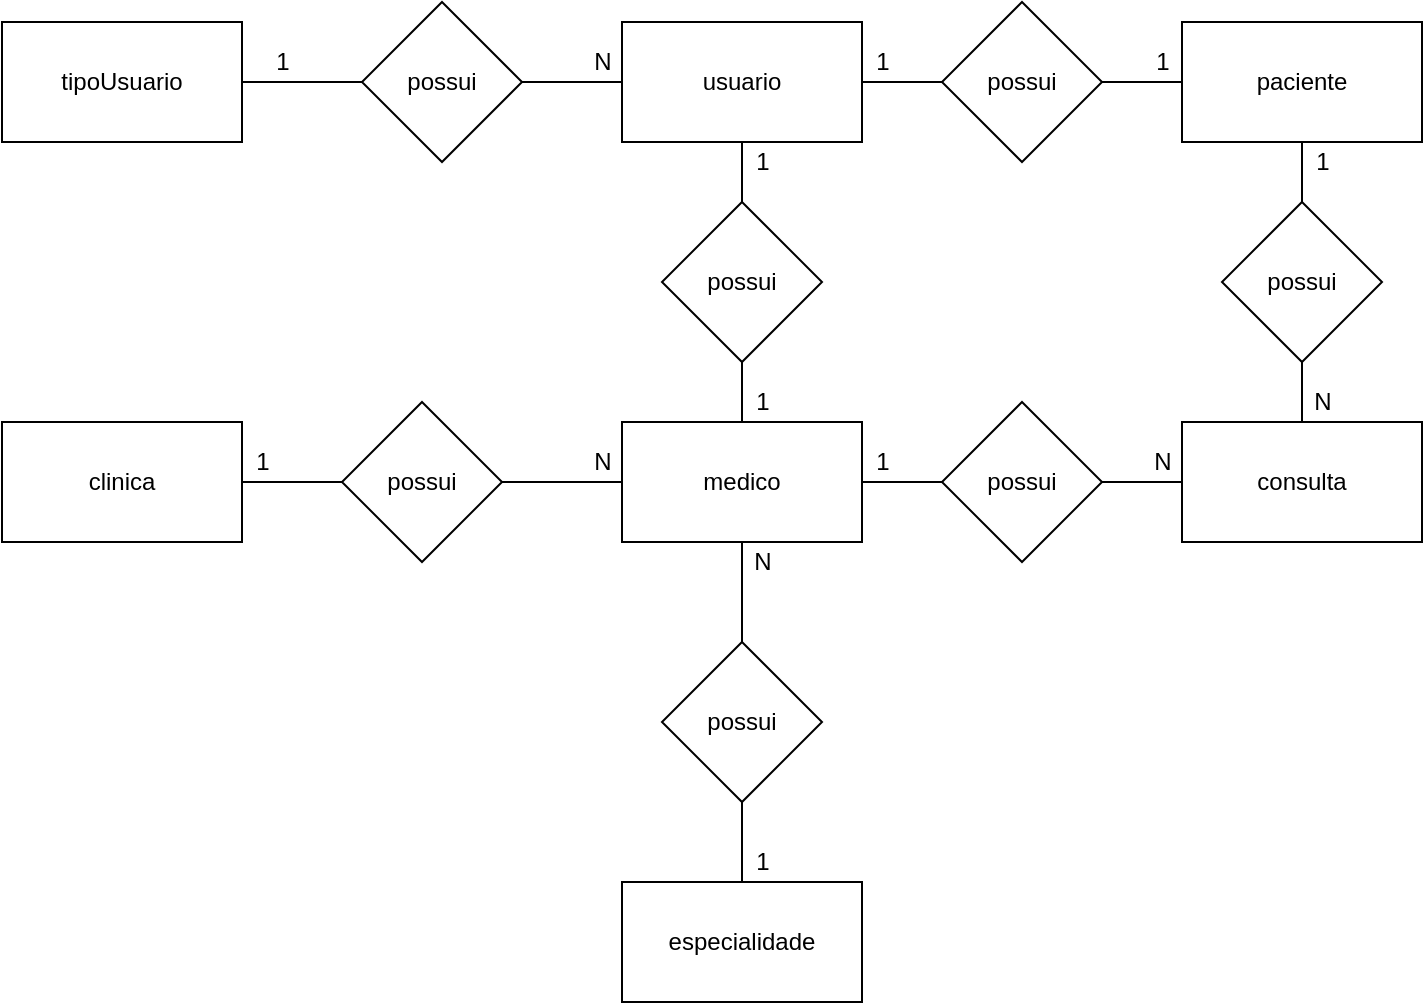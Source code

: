 <mxfile version="14.4.3" type="device" pages="2"><diagram id="VfG1LbT1k4NaUmuikqMH" name="Modelo-conceitual"><mxGraphModel dx="1422" dy="762" grid="1" gridSize="10" guides="1" tooltips="1" connect="1" arrows="1" fold="1" page="1" pageScale="1" pageWidth="827" pageHeight="1169" math="0" shadow="0"><root><mxCell id="0"/><mxCell id="1" parent="0"/><mxCell id="ApVrvpwmS3N3g3uOZmbA-85" style="edgeStyle=orthogonalEdgeStyle;rounded=0;orthogonalLoop=1;jettySize=auto;html=1;endArrow=none;endFill=0;" edge="1" parent="1" source="ApVrvpwmS3N3g3uOZmbA-1" target="ApVrvpwmS3N3g3uOZmbA-77"><mxGeometry relative="1" as="geometry"/></mxCell><mxCell id="ApVrvpwmS3N3g3uOZmbA-87" style="edgeStyle=orthogonalEdgeStyle;rounded=0;orthogonalLoop=1;jettySize=auto;html=1;entryX=0.5;entryY=0;entryDx=0;entryDy=0;endArrow=none;endFill=0;" edge="1" parent="1" source="ApVrvpwmS3N3g3uOZmbA-1" target="ApVrvpwmS3N3g3uOZmbA-76"><mxGeometry relative="1" as="geometry"/></mxCell><mxCell id="ApVrvpwmS3N3g3uOZmbA-1" value="medico" style="rounded=0;whiteSpace=wrap;html=1;" vertex="1" parent="1"><mxGeometry x="310" y="240" width="120" height="60" as="geometry"/></mxCell><mxCell id="ApVrvpwmS3N3g3uOZmbA-95" style="edgeStyle=orthogonalEdgeStyle;rounded=0;orthogonalLoop=1;jettySize=auto;html=1;entryX=0.5;entryY=0;entryDx=0;entryDy=0;endArrow=none;endFill=0;" edge="1" parent="1" source="ApVrvpwmS3N3g3uOZmbA-2" target="ApVrvpwmS3N3g3uOZmbA-94"><mxGeometry relative="1" as="geometry"/></mxCell><mxCell id="ApVrvpwmS3N3g3uOZmbA-2" value="usuario" style="rounded=0;whiteSpace=wrap;html=1;" vertex="1" parent="1"><mxGeometry x="310" y="40" width="120" height="60" as="geometry"/></mxCell><mxCell id="ApVrvpwmS3N3g3uOZmbA-36" value="" style="edgeStyle=orthogonalEdgeStyle;rounded=0;orthogonalLoop=1;jettySize=auto;html=1;endArrow=none;endFill=0;" edge="1" parent="1" source="ApVrvpwmS3N3g3uOZmbA-32"><mxGeometry relative="1" as="geometry"><mxPoint x="435" y="160" as="targetPoint"/></mxGeometry></mxCell><mxCell id="ApVrvpwmS3N3g3uOZmbA-44" style="edgeStyle=orthogonalEdgeStyle;rounded=0;orthogonalLoop=1;jettySize=auto;html=1;entryX=0.5;entryY=0;entryDx=0;entryDy=0;endArrow=none;endFill=0;" edge="1" parent="1" target="ApVrvpwmS3N3g3uOZmbA-41"><mxGeometry relative="1" as="geometry"><mxPoint x="360" y="250" as="sourcePoint"/></mxGeometry></mxCell><mxCell id="ApVrvpwmS3N3g3uOZmbA-81" style="edgeStyle=orthogonalEdgeStyle;rounded=0;orthogonalLoop=1;jettySize=auto;html=1;entryX=0.5;entryY=0;entryDx=0;entryDy=0;endArrow=none;endFill=0;" edge="1" parent="1" source="ApVrvpwmS3N3g3uOZmbA-47" target="ApVrvpwmS3N3g3uOZmbA-78"><mxGeometry relative="1" as="geometry"/></mxCell><mxCell id="ApVrvpwmS3N3g3uOZmbA-47" value="paciente" style="rounded=0;whiteSpace=wrap;html=1;" vertex="1" parent="1"><mxGeometry x="590" y="40" width="120" height="60" as="geometry"/></mxCell><mxCell id="ApVrvpwmS3N3g3uOZmbA-48" value="clinica" style="rounded=0;whiteSpace=wrap;html=1;" vertex="1" parent="1"><mxGeometry y="240" width="120" height="60" as="geometry"/></mxCell><mxCell id="ApVrvpwmS3N3g3uOZmbA-83" style="edgeStyle=orthogonalEdgeStyle;rounded=0;orthogonalLoop=1;jettySize=auto;html=1;endArrow=none;endFill=0;" edge="1" parent="1" source="ApVrvpwmS3N3g3uOZmbA-49" target="ApVrvpwmS3N3g3uOZmbA-75"><mxGeometry relative="1" as="geometry"/></mxCell><mxCell id="ApVrvpwmS3N3g3uOZmbA-49" value="consulta" style="rounded=0;whiteSpace=wrap;html=1;" vertex="1" parent="1"><mxGeometry x="590" y="240" width="120" height="60" as="geometry"/></mxCell><mxCell id="ApVrvpwmS3N3g3uOZmbA-50" value="especialidade" style="rounded=0;whiteSpace=wrap;html=1;" vertex="1" parent="1"><mxGeometry x="310" y="470" width="120" height="60" as="geometry"/></mxCell><mxCell id="ApVrvpwmS3N3g3uOZmbA-97" style="edgeStyle=orthogonalEdgeStyle;rounded=0;orthogonalLoop=1;jettySize=auto;html=1;entryX=1;entryY=0.5;entryDx=0;entryDy=0;endArrow=none;endFill=0;" edge="1" parent="1" source="ApVrvpwmS3N3g3uOZmbA-74" target="ApVrvpwmS3N3g3uOZmbA-2"><mxGeometry relative="1" as="geometry"/></mxCell><mxCell id="ApVrvpwmS3N3g3uOZmbA-98" style="edgeStyle=orthogonalEdgeStyle;rounded=0;orthogonalLoop=1;jettySize=auto;html=1;entryX=0;entryY=0.5;entryDx=0;entryDy=0;endArrow=none;endFill=0;" edge="1" parent="1" source="ApVrvpwmS3N3g3uOZmbA-74" target="ApVrvpwmS3N3g3uOZmbA-47"><mxGeometry relative="1" as="geometry"/></mxCell><mxCell id="ApVrvpwmS3N3g3uOZmbA-74" value="possui" style="rhombus;whiteSpace=wrap;html=1;" vertex="1" parent="1"><mxGeometry x="470" y="30" width="80" height="80" as="geometry"/></mxCell><mxCell id="ApVrvpwmS3N3g3uOZmbA-84" style="edgeStyle=orthogonalEdgeStyle;rounded=0;orthogonalLoop=1;jettySize=auto;html=1;entryX=1;entryY=0.5;entryDx=0;entryDy=0;endArrow=none;endFill=0;" edge="1" parent="1" source="ApVrvpwmS3N3g3uOZmbA-75" target="ApVrvpwmS3N3g3uOZmbA-1"><mxGeometry relative="1" as="geometry"/></mxCell><mxCell id="ApVrvpwmS3N3g3uOZmbA-75" value="possui" style="rhombus;whiteSpace=wrap;html=1;" vertex="1" parent="1"><mxGeometry x="470" y="230" width="80" height="80" as="geometry"/></mxCell><mxCell id="ApVrvpwmS3N3g3uOZmbA-88" style="edgeStyle=orthogonalEdgeStyle;rounded=0;orthogonalLoop=1;jettySize=auto;html=1;entryX=0.5;entryY=0;entryDx=0;entryDy=0;endArrow=none;endFill=0;" edge="1" parent="1" source="ApVrvpwmS3N3g3uOZmbA-76" target="ApVrvpwmS3N3g3uOZmbA-50"><mxGeometry relative="1" as="geometry"/></mxCell><mxCell id="ApVrvpwmS3N3g3uOZmbA-76" value="possui" style="rhombus;whiteSpace=wrap;html=1;" vertex="1" parent="1"><mxGeometry x="330" y="350" width="80" height="80" as="geometry"/></mxCell><mxCell id="ApVrvpwmS3N3g3uOZmbA-92" style="edgeStyle=orthogonalEdgeStyle;rounded=0;orthogonalLoop=1;jettySize=auto;html=1;entryX=1;entryY=0.5;entryDx=0;entryDy=0;endArrow=none;endFill=0;" edge="1" parent="1" source="ApVrvpwmS3N3g3uOZmbA-77" target="ApVrvpwmS3N3g3uOZmbA-48"><mxGeometry relative="1" as="geometry"/></mxCell><mxCell id="ApVrvpwmS3N3g3uOZmbA-77" value="possui" style="rhombus;whiteSpace=wrap;html=1;" vertex="1" parent="1"><mxGeometry x="170" y="230" width="80" height="80" as="geometry"/></mxCell><mxCell id="ApVrvpwmS3N3g3uOZmbA-82" style="edgeStyle=orthogonalEdgeStyle;rounded=0;orthogonalLoop=1;jettySize=auto;html=1;endArrow=none;endFill=0;" edge="1" parent="1" source="ApVrvpwmS3N3g3uOZmbA-78" target="ApVrvpwmS3N3g3uOZmbA-49"><mxGeometry relative="1" as="geometry"/></mxCell><mxCell id="ApVrvpwmS3N3g3uOZmbA-78" value="possui" style="rhombus;whiteSpace=wrap;html=1;" vertex="1" parent="1"><mxGeometry x="610" y="130" width="80" height="80" as="geometry"/></mxCell><mxCell id="ApVrvpwmS3N3g3uOZmbA-89" value="1" style="text;html=1;align=center;verticalAlign=middle;resizable=0;points=[];autosize=1;" vertex="1" parent="1"><mxGeometry x="120" y="250" width="20" height="20" as="geometry"/></mxCell><mxCell id="ApVrvpwmS3N3g3uOZmbA-93" value="N" style="text;html=1;align=center;verticalAlign=middle;resizable=0;points=[];autosize=1;" vertex="1" parent="1"><mxGeometry x="290" y="250" width="20" height="20" as="geometry"/></mxCell><mxCell id="ApVrvpwmS3N3g3uOZmbA-96" style="edgeStyle=orthogonalEdgeStyle;rounded=0;orthogonalLoop=1;jettySize=auto;html=1;entryX=0.5;entryY=0;entryDx=0;entryDy=0;endArrow=none;endFill=0;" edge="1" parent="1" source="ApVrvpwmS3N3g3uOZmbA-94" target="ApVrvpwmS3N3g3uOZmbA-1"><mxGeometry relative="1" as="geometry"/></mxCell><mxCell id="ApVrvpwmS3N3g3uOZmbA-94" value="possui" style="rhombus;whiteSpace=wrap;html=1;" vertex="1" parent="1"><mxGeometry x="330" y="130" width="80" height="80" as="geometry"/></mxCell><mxCell id="ApVrvpwmS3N3g3uOZmbA-99" value="N" style="text;html=1;align=center;verticalAlign=middle;resizable=0;points=[];autosize=1;" vertex="1" parent="1"><mxGeometry x="570" y="250" width="20" height="20" as="geometry"/></mxCell><mxCell id="ApVrvpwmS3N3g3uOZmbA-100" value="1" style="text;html=1;align=center;verticalAlign=middle;resizable=0;points=[];autosize=1;" vertex="1" parent="1"><mxGeometry x="430" y="250" width="20" height="20" as="geometry"/></mxCell><mxCell id="ApVrvpwmS3N3g3uOZmbA-101" value="1" style="text;html=1;align=center;verticalAlign=middle;resizable=0;points=[];autosize=1;" vertex="1" parent="1"><mxGeometry x="650" y="100" width="20" height="20" as="geometry"/></mxCell><mxCell id="ApVrvpwmS3N3g3uOZmbA-102" value="N" style="text;html=1;align=center;verticalAlign=middle;resizable=0;points=[];autosize=1;" vertex="1" parent="1"><mxGeometry x="650" y="220" width="20" height="20" as="geometry"/></mxCell><mxCell id="ApVrvpwmS3N3g3uOZmbA-103" value="1" style="text;html=1;align=center;verticalAlign=middle;resizable=0;points=[];autosize=1;" vertex="1" parent="1"><mxGeometry x="370" y="450" width="20" height="20" as="geometry"/></mxCell><mxCell id="ApVrvpwmS3N3g3uOZmbA-104" value="N" style="text;html=1;align=center;verticalAlign=middle;resizable=0;points=[];autosize=1;" vertex="1" parent="1"><mxGeometry x="370" y="300" width="20" height="20" as="geometry"/></mxCell><mxCell id="ApVrvpwmS3N3g3uOZmbA-105" value="1" style="text;html=1;align=center;verticalAlign=middle;resizable=0;points=[];autosize=1;" vertex="1" parent="1"><mxGeometry x="370" y="100" width="20" height="20" as="geometry"/></mxCell><mxCell id="ApVrvpwmS3N3g3uOZmbA-106" value="1" style="text;html=1;align=center;verticalAlign=middle;resizable=0;points=[];autosize=1;" vertex="1" parent="1"><mxGeometry x="370" y="220" width="20" height="20" as="geometry"/></mxCell><mxCell id="ApVrvpwmS3N3g3uOZmbA-107" value="1" style="text;html=1;align=center;verticalAlign=middle;resizable=0;points=[];autosize=1;" vertex="1" parent="1"><mxGeometry x="430" y="50" width="20" height="20" as="geometry"/></mxCell><mxCell id="ApVrvpwmS3N3g3uOZmbA-108" value="1" style="text;html=1;align=center;verticalAlign=middle;resizable=0;points=[];autosize=1;" vertex="1" parent="1"><mxGeometry x="570" y="50" width="20" height="20" as="geometry"/></mxCell><mxCell id="ApVrvpwmS3N3g3uOZmbA-109" value="tipoUsuario" style="rounded=0;whiteSpace=wrap;html=1;" vertex="1" parent="1"><mxGeometry y="40" width="120" height="60" as="geometry"/></mxCell><mxCell id="ApVrvpwmS3N3g3uOZmbA-111" style="edgeStyle=orthogonalEdgeStyle;rounded=0;orthogonalLoop=1;jettySize=auto;html=1;entryX=1;entryY=0.5;entryDx=0;entryDy=0;endArrow=none;endFill=0;" edge="1" parent="1" source="ApVrvpwmS3N3g3uOZmbA-110" target="ApVrvpwmS3N3g3uOZmbA-109"><mxGeometry relative="1" as="geometry"/></mxCell><mxCell id="ApVrvpwmS3N3g3uOZmbA-112" style="edgeStyle=orthogonalEdgeStyle;rounded=0;orthogonalLoop=1;jettySize=auto;html=1;entryX=0;entryY=0.5;entryDx=0;entryDy=0;endArrow=none;endFill=0;" edge="1" parent="1" source="ApVrvpwmS3N3g3uOZmbA-110" target="ApVrvpwmS3N3g3uOZmbA-2"><mxGeometry relative="1" as="geometry"/></mxCell><mxCell id="ApVrvpwmS3N3g3uOZmbA-110" value="possui" style="rhombus;whiteSpace=wrap;html=1;" vertex="1" parent="1"><mxGeometry x="180" y="30" width="80" height="80" as="geometry"/></mxCell><mxCell id="ApVrvpwmS3N3g3uOZmbA-113" value="1" style="text;html=1;align=center;verticalAlign=middle;resizable=0;points=[];autosize=1;" vertex="1" parent="1"><mxGeometry x="130" y="50" width="20" height="20" as="geometry"/></mxCell><mxCell id="ApVrvpwmS3N3g3uOZmbA-114" value="N" style="text;html=1;align=center;verticalAlign=middle;resizable=0;points=[];autosize=1;" vertex="1" parent="1"><mxGeometry x="290" y="50" width="20" height="20" as="geometry"/></mxCell></root></mxGraphModel></diagram><diagram id="IAJmcAa1LAKOCRCJtTkY" name="Modelo-Logico"><mxGraphModel dx="1422" dy="762" grid="1" gridSize="10" guides="1" tooltips="1" connect="1" arrows="1" fold="1" page="1" pageScale="1" pageWidth="827" pageHeight="1169" math="0" shadow="0"><root><mxCell id="9UTCUWCZbt3v40yDrVkB-0"/><mxCell id="9UTCUWCZbt3v40yDrVkB-1" parent="9UTCUWCZbt3v40yDrVkB-0"/><mxCell id="MG8ghDL60yp8FxDfHH-K-0" value="tipoUsuario" style="shape=table;startSize=30;container=1;collapsible=1;childLayout=tableLayout;fixedRows=1;rowLines=0;fontStyle=1;align=center;resizeLast=1;" vertex="1" parent="9UTCUWCZbt3v40yDrVkB-1"><mxGeometry y="150" width="180" height="100" as="geometry"/></mxCell><mxCell id="MG8ghDL60yp8FxDfHH-K-1" value="" style="shape=partialRectangle;collapsible=0;dropTarget=0;pointerEvents=0;fillColor=none;top=0;left=0;bottom=1;right=0;points=[[0,0.5],[1,0.5]];portConstraint=eastwest;" vertex="1" parent="MG8ghDL60yp8FxDfHH-K-0"><mxGeometry y="30" width="180" height="30" as="geometry"/></mxCell><mxCell id="MG8ghDL60yp8FxDfHH-K-2" value="PK" style="shape=partialRectangle;connectable=0;fillColor=none;top=0;left=0;bottom=0;right=0;fontStyle=1;overflow=hidden;" vertex="1" parent="MG8ghDL60yp8FxDfHH-K-1"><mxGeometry width="30" height="30" as="geometry"/></mxCell><mxCell id="MG8ghDL60yp8FxDfHH-K-3" value="idTipoUsuario" style="shape=partialRectangle;connectable=0;fillColor=none;top=0;left=0;bottom=0;right=0;align=left;spacingLeft=6;fontStyle=5;overflow=hidden;" vertex="1" parent="MG8ghDL60yp8FxDfHH-K-1"><mxGeometry x="30" width="150" height="30" as="geometry"/></mxCell><mxCell id="MG8ghDL60yp8FxDfHH-K-4" value="" style="shape=partialRectangle;collapsible=0;dropTarget=0;pointerEvents=0;fillColor=none;top=0;left=0;bottom=0;right=0;points=[[0,0.5],[1,0.5]];portConstraint=eastwest;" vertex="1" parent="MG8ghDL60yp8FxDfHH-K-0"><mxGeometry y="60" width="180" height="30" as="geometry"/></mxCell><mxCell id="MG8ghDL60yp8FxDfHH-K-5" value="" style="shape=partialRectangle;connectable=0;fillColor=none;top=0;left=0;bottom=0;right=0;editable=1;overflow=hidden;" vertex="1" parent="MG8ghDL60yp8FxDfHH-K-4"><mxGeometry width="30" height="30" as="geometry"/></mxCell><mxCell id="MG8ghDL60yp8FxDfHH-K-6" value="tituloTipoUsuario" style="shape=partialRectangle;connectable=0;fillColor=none;top=0;left=0;bottom=0;right=0;align=left;spacingLeft=6;overflow=hidden;" vertex="1" parent="MG8ghDL60yp8FxDfHH-K-4"><mxGeometry x="30" width="150" height="30" as="geometry"/></mxCell><mxCell id="YM13nToSaM4Lht95ymHE-0" value="usuario" style="shape=table;startSize=30;container=1;collapsible=1;childLayout=tableLayout;fixedRows=1;rowLines=0;fontStyle=1;align=center;resizeLast=1;" vertex="1" parent="9UTCUWCZbt3v40yDrVkB-1"><mxGeometry x="270" y="140" width="180" height="190" as="geometry"/></mxCell><mxCell id="YM13nToSaM4Lht95ymHE-1" value="" style="shape=partialRectangle;collapsible=0;dropTarget=0;pointerEvents=0;fillColor=none;top=0;left=0;bottom=0;right=0;points=[[0,0.5],[1,0.5]];portConstraint=eastwest;" vertex="1" parent="YM13nToSaM4Lht95ymHE-0"><mxGeometry y="30" width="180" height="30" as="geometry"/></mxCell><mxCell id="YM13nToSaM4Lht95ymHE-2" value="PK" style="shape=partialRectangle;connectable=0;fillColor=none;top=0;left=0;bottom=0;right=0;fontStyle=1;overflow=hidden;" vertex="1" parent="YM13nToSaM4Lht95ymHE-1"><mxGeometry width="60" height="30" as="geometry"/></mxCell><mxCell id="YM13nToSaM4Lht95ymHE-3" value="idUsuario" style="shape=partialRectangle;connectable=0;fillColor=none;top=0;left=0;bottom=0;right=0;align=left;spacingLeft=6;fontStyle=5;overflow=hidden;" vertex="1" parent="YM13nToSaM4Lht95ymHE-1"><mxGeometry x="60" width="120" height="30" as="geometry"/></mxCell><mxCell id="YM13nToSaM4Lht95ymHE-4" value="" style="shape=partialRectangle;collapsible=0;dropTarget=0;pointerEvents=0;fillColor=none;top=0;left=0;bottom=1;right=0;points=[[0,0.5],[1,0.5]];portConstraint=eastwest;" vertex="1" parent="YM13nToSaM4Lht95ymHE-0"><mxGeometry y="60" width="180" height="30" as="geometry"/></mxCell><mxCell id="YM13nToSaM4Lht95ymHE-5" value="FK" style="shape=partialRectangle;connectable=0;fillColor=none;top=0;left=0;bottom=0;right=0;fontStyle=1;overflow=hidden;" vertex="1" parent="YM13nToSaM4Lht95ymHE-4"><mxGeometry width="60" height="30" as="geometry"/></mxCell><mxCell id="YM13nToSaM4Lht95ymHE-6" value="idTipoUsuario" style="shape=partialRectangle;connectable=0;fillColor=none;top=0;left=0;bottom=0;right=0;align=left;spacingLeft=6;fontStyle=5;overflow=hidden;" vertex="1" parent="YM13nToSaM4Lht95ymHE-4"><mxGeometry x="60" width="120" height="30" as="geometry"/></mxCell><mxCell id="YM13nToSaM4Lht95ymHE-7" value="" style="shape=partialRectangle;collapsible=0;dropTarget=0;pointerEvents=0;fillColor=none;top=0;left=0;bottom=0;right=0;points=[[0,0.5],[1,0.5]];portConstraint=eastwest;" vertex="1" parent="YM13nToSaM4Lht95ymHE-0"><mxGeometry y="90" width="180" height="30" as="geometry"/></mxCell><mxCell id="YM13nToSaM4Lht95ymHE-8" value="" style="shape=partialRectangle;connectable=0;fillColor=none;top=0;left=0;bottom=0;right=0;editable=1;overflow=hidden;" vertex="1" parent="YM13nToSaM4Lht95ymHE-7"><mxGeometry width="60" height="30" as="geometry"/></mxCell><mxCell id="YM13nToSaM4Lht95ymHE-9" value="nome" style="shape=partialRectangle;connectable=0;fillColor=none;top=0;left=0;bottom=0;right=0;align=left;spacingLeft=6;overflow=hidden;" vertex="1" parent="YM13nToSaM4Lht95ymHE-7"><mxGeometry x="60" width="120" height="30" as="geometry"/></mxCell><mxCell id="YM13nToSaM4Lht95ymHE-10" value="" style="shape=partialRectangle;collapsible=0;dropTarget=0;pointerEvents=0;fillColor=none;top=0;left=0;bottom=0;right=0;points=[[0,0.5],[1,0.5]];portConstraint=eastwest;" vertex="1" parent="YM13nToSaM4Lht95ymHE-0"><mxGeometry y="120" width="180" height="30" as="geometry"/></mxCell><mxCell id="YM13nToSaM4Lht95ymHE-11" value="" style="shape=partialRectangle;connectable=0;fillColor=none;top=0;left=0;bottom=0;right=0;editable=1;overflow=hidden;" vertex="1" parent="YM13nToSaM4Lht95ymHE-10"><mxGeometry width="60" height="30" as="geometry"/></mxCell><mxCell id="YM13nToSaM4Lht95ymHE-12" value="email" style="shape=partialRectangle;connectable=0;fillColor=none;top=0;left=0;bottom=0;right=0;align=left;spacingLeft=6;overflow=hidden;" vertex="1" parent="YM13nToSaM4Lht95ymHE-10"><mxGeometry x="60" width="120" height="30" as="geometry"/></mxCell><mxCell id="OmNMQGfarkUpxPu_Yh5J-0" value="paciente" style="shape=table;startSize=30;container=1;collapsible=1;childLayout=tableLayout;fixedRows=1;rowLines=0;fontStyle=1;align=center;resizeLast=1;" vertex="1" parent="9UTCUWCZbt3v40yDrVkB-1"><mxGeometry x="540" y="70" width="180" height="280" as="geometry"/></mxCell><mxCell id="OmNMQGfarkUpxPu_Yh5J-1" value="" style="shape=partialRectangle;collapsible=0;dropTarget=0;pointerEvents=0;fillColor=none;top=0;left=0;bottom=0;right=0;points=[[0,0.5],[1,0.5]];portConstraint=eastwest;" vertex="1" parent="OmNMQGfarkUpxPu_Yh5J-0"><mxGeometry y="30" width="180" height="30" as="geometry"/></mxCell><mxCell id="OmNMQGfarkUpxPu_Yh5J-2" value="PK" style="shape=partialRectangle;connectable=0;fillColor=none;top=0;left=0;bottom=0;right=0;fontStyle=1;overflow=hidden;" vertex="1" parent="OmNMQGfarkUpxPu_Yh5J-1"><mxGeometry width="60" height="30" as="geometry"/></mxCell><mxCell id="OmNMQGfarkUpxPu_Yh5J-3" value="idPaciente" style="shape=partialRectangle;connectable=0;fillColor=none;top=0;left=0;bottom=0;right=0;align=left;spacingLeft=6;fontStyle=5;overflow=hidden;" vertex="1" parent="OmNMQGfarkUpxPu_Yh5J-1"><mxGeometry x="60" width="120" height="30" as="geometry"/></mxCell><mxCell id="TxCqZ9CNF2iffnvG39Qb-9" value="" style="shape=partialRectangle;collapsible=0;dropTarget=0;pointerEvents=0;fillColor=none;top=0;left=0;bottom=0;right=0;points=[[0,0.5],[1,0.5]];portConstraint=eastwest;" vertex="1" parent="OmNMQGfarkUpxPu_Yh5J-0"><mxGeometry y="60" width="180" height="30" as="geometry"/></mxCell><mxCell id="TxCqZ9CNF2iffnvG39Qb-10" value="FK" style="shape=partialRectangle;connectable=0;fillColor=none;top=0;left=0;bottom=0;right=0;fontStyle=1;overflow=hidden;" vertex="1" parent="TxCqZ9CNF2iffnvG39Qb-9"><mxGeometry width="60" height="30" as="geometry"/></mxCell><mxCell id="TxCqZ9CNF2iffnvG39Qb-11" value="idTipoUsuario" style="shape=partialRectangle;connectable=0;fillColor=none;top=0;left=0;bottom=0;right=0;align=left;spacingLeft=6;fontStyle=5;overflow=hidden;" vertex="1" parent="TxCqZ9CNF2iffnvG39Qb-9"><mxGeometry x="60" width="120" height="30" as="geometry"/></mxCell><mxCell id="OmNMQGfarkUpxPu_Yh5J-4" value="" style="shape=partialRectangle;collapsible=0;dropTarget=0;pointerEvents=0;fillColor=none;top=0;left=0;bottom=1;right=0;points=[[0,0.5],[1,0.5]];portConstraint=eastwest;" vertex="1" parent="OmNMQGfarkUpxPu_Yh5J-0"><mxGeometry y="90" width="180" height="30" as="geometry"/></mxCell><mxCell id="OmNMQGfarkUpxPu_Yh5J-5" value="FK" style="shape=partialRectangle;connectable=0;fillColor=none;top=0;left=0;bottom=0;right=0;fontStyle=1;overflow=hidden;" vertex="1" parent="OmNMQGfarkUpxPu_Yh5J-4"><mxGeometry width="60" height="30" as="geometry"/></mxCell><mxCell id="OmNMQGfarkUpxPu_Yh5J-6" value="idUsuario" style="shape=partialRectangle;connectable=0;fillColor=none;top=0;left=0;bottom=0;right=0;align=left;spacingLeft=6;fontStyle=5;overflow=hidden;" vertex="1" parent="OmNMQGfarkUpxPu_Yh5J-4"><mxGeometry x="60" width="120" height="30" as="geometry"/></mxCell><mxCell id="OmNMQGfarkUpxPu_Yh5J-7" value="" style="shape=partialRectangle;collapsible=0;dropTarget=0;pointerEvents=0;fillColor=none;top=0;left=0;bottom=0;right=0;points=[[0,0.5],[1,0.5]];portConstraint=eastwest;" vertex="1" parent="OmNMQGfarkUpxPu_Yh5J-0"><mxGeometry y="120" width="180" height="30" as="geometry"/></mxCell><mxCell id="OmNMQGfarkUpxPu_Yh5J-8" value="" style="shape=partialRectangle;connectable=0;fillColor=none;top=0;left=0;bottom=0;right=0;editable=1;overflow=hidden;" vertex="1" parent="OmNMQGfarkUpxPu_Yh5J-7"><mxGeometry width="60" height="30" as="geometry"/></mxCell><mxCell id="OmNMQGfarkUpxPu_Yh5J-9" value="dataNascimento" style="shape=partialRectangle;connectable=0;fillColor=none;top=0;left=0;bottom=0;right=0;align=left;spacingLeft=6;overflow=hidden;" vertex="1" parent="OmNMQGfarkUpxPu_Yh5J-7"><mxGeometry x="60" width="120" height="30" as="geometry"/></mxCell><mxCell id="TxCqZ9CNF2iffnvG39Qb-12" value="" style="shape=partialRectangle;collapsible=0;dropTarget=0;pointerEvents=0;fillColor=none;top=0;left=0;bottom=0;right=0;points=[[0,0.5],[1,0.5]];portConstraint=eastwest;" vertex="1" parent="OmNMQGfarkUpxPu_Yh5J-0"><mxGeometry y="150" width="180" height="30" as="geometry"/></mxCell><mxCell id="TxCqZ9CNF2iffnvG39Qb-13" value="" style="shape=partialRectangle;connectable=0;fillColor=none;top=0;left=0;bottom=0;right=0;editable=1;overflow=hidden;" vertex="1" parent="TxCqZ9CNF2iffnvG39Qb-12"><mxGeometry width="60" height="30" as="geometry"/></mxCell><mxCell id="TxCqZ9CNF2iffnvG39Qb-14" value="telefone" style="shape=partialRectangle;connectable=0;fillColor=none;top=0;left=0;bottom=0;right=0;align=left;spacingLeft=6;overflow=hidden;" vertex="1" parent="TxCqZ9CNF2iffnvG39Qb-12"><mxGeometry x="60" width="120" height="30" as="geometry"/></mxCell><mxCell id="TxCqZ9CNF2iffnvG39Qb-15" value="" style="shape=partialRectangle;collapsible=0;dropTarget=0;pointerEvents=0;fillColor=none;top=0;left=0;bottom=0;right=0;points=[[0,0.5],[1,0.5]];portConstraint=eastwest;" vertex="1" parent="OmNMQGfarkUpxPu_Yh5J-0"><mxGeometry y="180" width="180" height="30" as="geometry"/></mxCell><mxCell id="TxCqZ9CNF2iffnvG39Qb-16" value="" style="shape=partialRectangle;connectable=0;fillColor=none;top=0;left=0;bottom=0;right=0;editable=1;overflow=hidden;" vertex="1" parent="TxCqZ9CNF2iffnvG39Qb-15"><mxGeometry width="60" height="30" as="geometry"/></mxCell><mxCell id="TxCqZ9CNF2iffnvG39Qb-17" value="rg" style="shape=partialRectangle;connectable=0;fillColor=none;top=0;left=0;bottom=0;right=0;align=left;spacingLeft=6;overflow=hidden;" vertex="1" parent="TxCqZ9CNF2iffnvG39Qb-15"><mxGeometry x="60" width="120" height="30" as="geometry"/></mxCell><mxCell id="TxCqZ9CNF2iffnvG39Qb-18" value="" style="shape=partialRectangle;collapsible=0;dropTarget=0;pointerEvents=0;fillColor=none;top=0;left=0;bottom=0;right=0;points=[[0,0.5],[1,0.5]];portConstraint=eastwest;" vertex="1" parent="OmNMQGfarkUpxPu_Yh5J-0"><mxGeometry y="210" width="180" height="30" as="geometry"/></mxCell><mxCell id="TxCqZ9CNF2iffnvG39Qb-19" value="" style="shape=partialRectangle;connectable=0;fillColor=none;top=0;left=0;bottom=0;right=0;editable=1;overflow=hidden;" vertex="1" parent="TxCqZ9CNF2iffnvG39Qb-18"><mxGeometry width="60" height="30" as="geometry"/></mxCell><mxCell id="TxCqZ9CNF2iffnvG39Qb-20" value="cpf" style="shape=partialRectangle;connectable=0;fillColor=none;top=0;left=0;bottom=0;right=0;align=left;spacingLeft=6;overflow=hidden;" vertex="1" parent="TxCqZ9CNF2iffnvG39Qb-18"><mxGeometry x="60" width="120" height="30" as="geometry"/></mxCell><mxCell id="OmNMQGfarkUpxPu_Yh5J-10" value="" style="shape=partialRectangle;collapsible=0;dropTarget=0;pointerEvents=0;fillColor=none;top=0;left=0;bottom=0;right=0;points=[[0,0.5],[1,0.5]];portConstraint=eastwest;" vertex="1" parent="OmNMQGfarkUpxPu_Yh5J-0"><mxGeometry y="240" width="180" height="30" as="geometry"/></mxCell><mxCell id="OmNMQGfarkUpxPu_Yh5J-11" value="" style="shape=partialRectangle;connectable=0;fillColor=none;top=0;left=0;bottom=0;right=0;editable=1;overflow=hidden;" vertex="1" parent="OmNMQGfarkUpxPu_Yh5J-10"><mxGeometry width="60" height="30" as="geometry"/></mxCell><mxCell id="OmNMQGfarkUpxPu_Yh5J-12" value="endereco" style="shape=partialRectangle;connectable=0;fillColor=none;top=0;left=0;bottom=0;right=0;align=left;spacingLeft=6;overflow=hidden;" vertex="1" parent="OmNMQGfarkUpxPu_Yh5J-10"><mxGeometry x="60" width="120" height="30" as="geometry"/></mxCell><mxCell id="TxCqZ9CNF2iffnvG39Qb-5" value="senha" style="text;html=1;align=center;verticalAlign=middle;resizable=0;points=[];autosize=1;" vertex="1" parent="9UTCUWCZbt3v40yDrVkB-1"><mxGeometry x="330" y="300" width="50" height="20" as="geometry"/></mxCell><mxCell id="TxCqZ9CNF2iffnvG39Qb-21" value="medico" style="shape=table;startSize=30;container=1;collapsible=1;childLayout=tableLayout;fixedRows=1;rowLines=0;fontStyle=1;align=center;resizeLast=1;" vertex="1" parent="9UTCUWCZbt3v40yDrVkB-1"><mxGeometry x="530" y="400" width="180" height="220" as="geometry"/></mxCell><mxCell id="TxCqZ9CNF2iffnvG39Qb-22" value="" style="shape=partialRectangle;collapsible=0;dropTarget=0;pointerEvents=0;fillColor=none;top=0;left=0;bottom=0;right=0;points=[[0,0.5],[1,0.5]];portConstraint=eastwest;" vertex="1" parent="TxCqZ9CNF2iffnvG39Qb-21"><mxGeometry y="30" width="180" height="30" as="geometry"/></mxCell><mxCell id="TxCqZ9CNF2iffnvG39Qb-23" value="PK" style="shape=partialRectangle;connectable=0;fillColor=none;top=0;left=0;bottom=0;right=0;fontStyle=1;overflow=hidden;" vertex="1" parent="TxCqZ9CNF2iffnvG39Qb-22"><mxGeometry width="60" height="30" as="geometry"/></mxCell><mxCell id="TxCqZ9CNF2iffnvG39Qb-24" value="idMedico" style="shape=partialRectangle;connectable=0;fillColor=none;top=0;left=0;bottom=0;right=0;align=left;spacingLeft=6;fontStyle=5;overflow=hidden;" vertex="1" parent="TxCqZ9CNF2iffnvG39Qb-22"><mxGeometry x="60" width="120" height="30" as="geometry"/></mxCell><mxCell id="TxCqZ9CNF2iffnvG39Qb-34" value="" style="shape=partialRectangle;collapsible=0;dropTarget=0;pointerEvents=0;fillColor=none;top=0;left=0;bottom=0;right=0;points=[[0,0.5],[1,0.5]];portConstraint=eastwest;" vertex="1" parent="TxCqZ9CNF2iffnvG39Qb-21"><mxGeometry y="60" width="180" height="30" as="geometry"/></mxCell><mxCell id="TxCqZ9CNF2iffnvG39Qb-35" value="FK" style="shape=partialRectangle;connectable=0;fillColor=none;top=0;left=0;bottom=0;right=0;fontStyle=1;overflow=hidden;" vertex="1" parent="TxCqZ9CNF2iffnvG39Qb-34"><mxGeometry width="60" height="30" as="geometry"/></mxCell><mxCell id="TxCqZ9CNF2iffnvG39Qb-36" value="idUsuario" style="shape=partialRectangle;connectable=0;fillColor=none;top=0;left=0;bottom=0;right=0;align=left;spacingLeft=6;fontStyle=5;overflow=hidden;" vertex="1" parent="TxCqZ9CNF2iffnvG39Qb-34"><mxGeometry x="60" width="120" height="30" as="geometry"/></mxCell><mxCell id="TxCqZ9CNF2iffnvG39Qb-37" value="" style="shape=partialRectangle;collapsible=0;dropTarget=0;pointerEvents=0;fillColor=none;top=0;left=0;bottom=0;right=0;points=[[0,0.5],[1,0.5]];portConstraint=eastwest;" vertex="1" parent="TxCqZ9CNF2iffnvG39Qb-21"><mxGeometry y="90" width="180" height="30" as="geometry"/></mxCell><mxCell id="TxCqZ9CNF2iffnvG39Qb-38" value="FK" style="shape=partialRectangle;connectable=0;fillColor=none;top=0;left=0;bottom=0;right=0;fontStyle=1;overflow=hidden;" vertex="1" parent="TxCqZ9CNF2iffnvG39Qb-37"><mxGeometry width="60" height="30" as="geometry"/></mxCell><mxCell id="TxCqZ9CNF2iffnvG39Qb-39" value="idEspecialidade" style="shape=partialRectangle;connectable=0;fillColor=none;top=0;left=0;bottom=0;right=0;align=left;spacingLeft=6;fontStyle=5;overflow=hidden;" vertex="1" parent="TxCqZ9CNF2iffnvG39Qb-37"><mxGeometry x="60" width="120" height="30" as="geometry"/></mxCell><mxCell id="TxCqZ9CNF2iffnvG39Qb-25" value="" style="shape=partialRectangle;collapsible=0;dropTarget=0;pointerEvents=0;fillColor=none;top=0;left=0;bottom=1;right=0;points=[[0,0.5],[1,0.5]];portConstraint=eastwest;" vertex="1" parent="TxCqZ9CNF2iffnvG39Qb-21"><mxGeometry y="120" width="180" height="30" as="geometry"/></mxCell><mxCell id="TxCqZ9CNF2iffnvG39Qb-26" value="FK" style="shape=partialRectangle;connectable=0;fillColor=none;top=0;left=0;bottom=0;right=0;fontStyle=1;overflow=hidden;" vertex="1" parent="TxCqZ9CNF2iffnvG39Qb-25"><mxGeometry width="60" height="30" as="geometry"/></mxCell><mxCell id="TxCqZ9CNF2iffnvG39Qb-27" value="idClinica" style="shape=partialRectangle;connectable=0;fillColor=none;top=0;left=0;bottom=0;right=0;align=left;spacingLeft=6;fontStyle=5;overflow=hidden;" vertex="1" parent="TxCqZ9CNF2iffnvG39Qb-25"><mxGeometry x="60" width="120" height="30" as="geometry"/></mxCell><mxCell id="TxCqZ9CNF2iffnvG39Qb-28" value="" style="shape=partialRectangle;collapsible=0;dropTarget=0;pointerEvents=0;fillColor=none;top=0;left=0;bottom=0;right=0;points=[[0,0.5],[1,0.5]];portConstraint=eastwest;" vertex="1" parent="TxCqZ9CNF2iffnvG39Qb-21"><mxGeometry y="150" width="180" height="30" as="geometry"/></mxCell><mxCell id="TxCqZ9CNF2iffnvG39Qb-29" value="" style="shape=partialRectangle;connectable=0;fillColor=none;top=0;left=0;bottom=0;right=0;editable=1;overflow=hidden;" vertex="1" parent="TxCqZ9CNF2iffnvG39Qb-28"><mxGeometry width="60" height="30" as="geometry"/></mxCell><mxCell id="TxCqZ9CNF2iffnvG39Qb-30" value="crm" style="shape=partialRectangle;connectable=0;fillColor=none;top=0;left=0;bottom=0;right=0;align=left;spacingLeft=6;overflow=hidden;" vertex="1" parent="TxCqZ9CNF2iffnvG39Qb-28"><mxGeometry x="60" width="120" height="30" as="geometry"/></mxCell><mxCell id="TxCqZ9CNF2iffnvG39Qb-31" value="" style="shape=partialRectangle;collapsible=0;dropTarget=0;pointerEvents=0;fillColor=none;top=0;left=0;bottom=0;right=0;points=[[0,0.5],[1,0.5]];portConstraint=eastwest;" vertex="1" parent="TxCqZ9CNF2iffnvG39Qb-21"><mxGeometry y="180" width="180" height="30" as="geometry"/></mxCell><mxCell id="TxCqZ9CNF2iffnvG39Qb-32" value="" style="shape=partialRectangle;connectable=0;fillColor=none;top=0;left=0;bottom=0;right=0;editable=1;overflow=hidden;" vertex="1" parent="TxCqZ9CNF2iffnvG39Qb-31"><mxGeometry width="60" height="30" as="geometry"/></mxCell><mxCell id="TxCqZ9CNF2iffnvG39Qb-33" value="especialidade" style="shape=partialRectangle;connectable=0;fillColor=none;top=0;left=0;bottom=0;right=0;align=left;spacingLeft=6;overflow=hidden;" vertex="1" parent="TxCqZ9CNF2iffnvG39Qb-31"><mxGeometry x="60" width="120" height="30" as="geometry"/></mxCell><mxCell id="TxCqZ9CNF2iffnvG39Qb-56" value="especialidade" style="shape=table;startSize=30;container=1;collapsible=1;childLayout=tableLayout;fixedRows=1;rowLines=0;fontStyle=1;align=center;resizeLast=1;" vertex="1" parent="9UTCUWCZbt3v40yDrVkB-1"><mxGeometry x="230" y="400" width="180" height="100" as="geometry"/></mxCell><mxCell id="TxCqZ9CNF2iffnvG39Qb-57" value="" style="shape=partialRectangle;collapsible=0;dropTarget=0;pointerEvents=0;fillColor=none;top=0;left=0;bottom=1;right=0;points=[[0,0.5],[1,0.5]];portConstraint=eastwest;" vertex="1" parent="TxCqZ9CNF2iffnvG39Qb-56"><mxGeometry y="30" width="180" height="30" as="geometry"/></mxCell><mxCell id="TxCqZ9CNF2iffnvG39Qb-58" value="PK" style="shape=partialRectangle;connectable=0;fillColor=none;top=0;left=0;bottom=0;right=0;fontStyle=1;overflow=hidden;" vertex="1" parent="TxCqZ9CNF2iffnvG39Qb-57"><mxGeometry width="30" height="30" as="geometry"/></mxCell><mxCell id="TxCqZ9CNF2iffnvG39Qb-59" value="idEspecialidade" style="shape=partialRectangle;connectable=0;fillColor=none;top=0;left=0;bottom=0;right=0;align=left;spacingLeft=6;fontStyle=5;overflow=hidden;" vertex="1" parent="TxCqZ9CNF2iffnvG39Qb-57"><mxGeometry x="30" width="150" height="30" as="geometry"/></mxCell><mxCell id="TxCqZ9CNF2iffnvG39Qb-66" value="" style="shape=partialRectangle;collapsible=0;dropTarget=0;pointerEvents=0;fillColor=none;top=0;left=0;bottom=0;right=0;points=[[0,0.5],[1,0.5]];portConstraint=eastwest;" vertex="1" parent="TxCqZ9CNF2iffnvG39Qb-56"><mxGeometry y="60" width="180" height="30" as="geometry"/></mxCell><mxCell id="TxCqZ9CNF2iffnvG39Qb-67" value="" style="shape=partialRectangle;connectable=0;fillColor=none;top=0;left=0;bottom=0;right=0;editable=1;overflow=hidden;" vertex="1" parent="TxCqZ9CNF2iffnvG39Qb-66"><mxGeometry width="30" height="30" as="geometry"/></mxCell><mxCell id="TxCqZ9CNF2iffnvG39Qb-68" value="nome" style="shape=partialRectangle;connectable=0;fillColor=none;top=0;left=0;bottom=0;right=0;align=left;spacingLeft=6;overflow=hidden;" vertex="1" parent="TxCqZ9CNF2iffnvG39Qb-66"><mxGeometry x="30" width="150" height="30" as="geometry"/></mxCell><mxCell id="TxCqZ9CNF2iffnvG39Qb-73" value="clinica" style="shape=table;startSize=30;container=1;collapsible=1;childLayout=tableLayout;fixedRows=1;rowLines=0;fontStyle=1;align=center;resizeLast=1;" vertex="1" parent="9UTCUWCZbt3v40yDrVkB-1"><mxGeometry x="234" y="570" width="180" height="190" as="geometry"/></mxCell><mxCell id="TxCqZ9CNF2iffnvG39Qb-74" value="" style="shape=partialRectangle;collapsible=0;dropTarget=0;pointerEvents=0;fillColor=none;top=0;left=0;bottom=1;right=0;points=[[0,0.5],[1,0.5]];portConstraint=eastwest;" vertex="1" parent="TxCqZ9CNF2iffnvG39Qb-73"><mxGeometry y="30" width="180" height="30" as="geometry"/></mxCell><mxCell id="TxCqZ9CNF2iffnvG39Qb-75" value="PK" style="shape=partialRectangle;connectable=0;fillColor=none;top=0;left=0;bottom=0;right=0;fontStyle=1;overflow=hidden;" vertex="1" parent="TxCqZ9CNF2iffnvG39Qb-74"><mxGeometry width="30" height="30" as="geometry"/></mxCell><mxCell id="TxCqZ9CNF2iffnvG39Qb-76" value="idClinica" style="shape=partialRectangle;connectable=0;fillColor=none;top=0;left=0;bottom=0;right=0;align=left;spacingLeft=6;fontStyle=5;overflow=hidden;" vertex="1" parent="TxCqZ9CNF2iffnvG39Qb-74"><mxGeometry x="30" width="150" height="30" as="geometry"/></mxCell><mxCell id="TxCqZ9CNF2iffnvG39Qb-77" value="" style="shape=partialRectangle;collapsible=0;dropTarget=0;pointerEvents=0;fillColor=none;top=0;left=0;bottom=0;right=0;points=[[0,0.5],[1,0.5]];portConstraint=eastwest;" vertex="1" parent="TxCqZ9CNF2iffnvG39Qb-73"><mxGeometry y="60" width="180" height="30" as="geometry"/></mxCell><mxCell id="TxCqZ9CNF2iffnvG39Qb-78" value="" style="shape=partialRectangle;connectable=0;fillColor=none;top=0;left=0;bottom=0;right=0;editable=1;overflow=hidden;" vertex="1" parent="TxCqZ9CNF2iffnvG39Qb-77"><mxGeometry width="30" height="30" as="geometry"/></mxCell><mxCell id="TxCqZ9CNF2iffnvG39Qb-79" value="nome" style="shape=partialRectangle;connectable=0;fillColor=none;top=0;left=0;bottom=0;right=0;align=left;spacingLeft=6;overflow=hidden;" vertex="1" parent="TxCqZ9CNF2iffnvG39Qb-77"><mxGeometry x="30" width="150" height="30" as="geometry"/></mxCell><mxCell id="TxCqZ9CNF2iffnvG39Qb-80" value="" style="shape=partialRectangle;collapsible=0;dropTarget=0;pointerEvents=0;fillColor=none;top=0;left=0;bottom=0;right=0;points=[[0,0.5],[1,0.5]];portConstraint=eastwest;" vertex="1" parent="TxCqZ9CNF2iffnvG39Qb-73"><mxGeometry y="90" width="180" height="30" as="geometry"/></mxCell><mxCell id="TxCqZ9CNF2iffnvG39Qb-81" value="" style="shape=partialRectangle;connectable=0;fillColor=none;top=0;left=0;bottom=0;right=0;editable=1;overflow=hidden;" vertex="1" parent="TxCqZ9CNF2iffnvG39Qb-80"><mxGeometry width="30" height="30" as="geometry"/></mxCell><mxCell id="TxCqZ9CNF2iffnvG39Qb-82" value="cnpj" style="shape=partialRectangle;connectable=0;fillColor=none;top=0;left=0;bottom=0;right=0;align=left;spacingLeft=6;overflow=hidden;" vertex="1" parent="TxCqZ9CNF2iffnvG39Qb-80"><mxGeometry x="30" width="150" height="30" as="geometry"/></mxCell><mxCell id="TxCqZ9CNF2iffnvG39Qb-83" value="" style="shape=partialRectangle;collapsible=0;dropTarget=0;pointerEvents=0;fillColor=none;top=0;left=0;bottom=0;right=0;points=[[0,0.5],[1,0.5]];portConstraint=eastwest;" vertex="1" parent="TxCqZ9CNF2iffnvG39Qb-73"><mxGeometry y="120" width="180" height="30" as="geometry"/></mxCell><mxCell id="TxCqZ9CNF2iffnvG39Qb-84" value="" style="shape=partialRectangle;connectable=0;fillColor=none;top=0;left=0;bottom=0;right=0;editable=1;overflow=hidden;" vertex="1" parent="TxCqZ9CNF2iffnvG39Qb-83"><mxGeometry width="30" height="30" as="geometry"/></mxCell><mxCell id="TxCqZ9CNF2iffnvG39Qb-85" value="razaoSocial" style="shape=partialRectangle;connectable=0;fillColor=none;top=0;left=0;bottom=0;right=0;align=left;spacingLeft=6;overflow=hidden;" vertex="1" parent="TxCqZ9CNF2iffnvG39Qb-83"><mxGeometry x="30" width="150" height="30" as="geometry"/></mxCell><mxCell id="TxCqZ9CNF2iffnvG39Qb-86" value="" style="shape=partialRectangle;collapsible=0;dropTarget=0;pointerEvents=0;fillColor=none;top=0;left=0;bottom=0;right=0;points=[[0,0.5],[1,0.5]];portConstraint=eastwest;" vertex="1" parent="TxCqZ9CNF2iffnvG39Qb-73"><mxGeometry y="150" width="180" height="30" as="geometry"/></mxCell><mxCell id="TxCqZ9CNF2iffnvG39Qb-87" value="" style="shape=partialRectangle;connectable=0;fillColor=none;top=0;left=0;bottom=0;right=0;editable=1;overflow=hidden;" vertex="1" parent="TxCqZ9CNF2iffnvG39Qb-86"><mxGeometry width="30" height="30" as="geometry"/></mxCell><mxCell id="TxCqZ9CNF2iffnvG39Qb-88" value="endereco" style="shape=partialRectangle;connectable=0;fillColor=none;top=0;left=0;bottom=0;right=0;align=left;spacingLeft=6;overflow=hidden;" vertex="1" parent="TxCqZ9CNF2iffnvG39Qb-86"><mxGeometry x="30" width="150" height="30" as="geometry"/></mxCell><mxCell id="CMaLaJZDiM2LSqEmHu_C-0" value="consulta" style="shape=table;startSize=30;container=1;collapsible=1;childLayout=tableLayout;fixedRows=1;rowLines=0;fontStyle=1;align=center;resizeLast=1;" vertex="1" parent="9UTCUWCZbt3v40yDrVkB-1"><mxGeometry x="827" y="290" width="180" height="160" as="geometry"/></mxCell><mxCell id="CMaLaJZDiM2LSqEmHu_C-1" value="" style="shape=partialRectangle;collapsible=0;dropTarget=0;pointerEvents=0;fillColor=none;top=0;left=0;bottom=0;right=0;points=[[0,0.5],[1,0.5]];portConstraint=eastwest;" vertex="1" parent="CMaLaJZDiM2LSqEmHu_C-0"><mxGeometry y="30" width="180" height="30" as="geometry"/></mxCell><mxCell id="CMaLaJZDiM2LSqEmHu_C-2" value="PK" style="shape=partialRectangle;connectable=0;fillColor=none;top=0;left=0;bottom=0;right=0;fontStyle=1;overflow=hidden;" vertex="1" parent="CMaLaJZDiM2LSqEmHu_C-1"><mxGeometry width="60" height="30" as="geometry"/></mxCell><mxCell id="CMaLaJZDiM2LSqEmHu_C-3" value="idConsulta" style="shape=partialRectangle;connectable=0;fillColor=none;top=0;left=0;bottom=0;right=0;align=left;spacingLeft=6;fontStyle=5;overflow=hidden;" vertex="1" parent="CMaLaJZDiM2LSqEmHu_C-1"><mxGeometry x="60" width="120" height="30" as="geometry"/></mxCell><mxCell id="CMaLaJZDiM2LSqEmHu_C-19" value="" style="shape=partialRectangle;collapsible=0;dropTarget=0;pointerEvents=0;fillColor=none;top=0;left=0;bottom=0;right=0;points=[[0,0.5],[1,0.5]];portConstraint=eastwest;" vertex="1" parent="CMaLaJZDiM2LSqEmHu_C-0"><mxGeometry y="60" width="180" height="30" as="geometry"/></mxCell><mxCell id="CMaLaJZDiM2LSqEmHu_C-20" value="FK" style="shape=partialRectangle;connectable=0;fillColor=none;top=0;left=0;bottom=0;right=0;fontStyle=1;overflow=hidden;" vertex="1" parent="CMaLaJZDiM2LSqEmHu_C-19"><mxGeometry width="60" height="30" as="geometry"/></mxCell><mxCell id="CMaLaJZDiM2LSqEmHu_C-21" value="idPaciente" style="shape=partialRectangle;connectable=0;fillColor=none;top=0;left=0;bottom=0;right=0;align=left;spacingLeft=6;fontStyle=5;overflow=hidden;" vertex="1" parent="CMaLaJZDiM2LSqEmHu_C-19"><mxGeometry x="60" width="120" height="30" as="geometry"/></mxCell><mxCell id="CMaLaJZDiM2LSqEmHu_C-4" value="" style="shape=partialRectangle;collapsible=0;dropTarget=0;pointerEvents=0;fillColor=none;top=0;left=0;bottom=1;right=0;points=[[0,0.5],[1,0.5]];portConstraint=eastwest;" vertex="1" parent="CMaLaJZDiM2LSqEmHu_C-0"><mxGeometry y="90" width="180" height="30" as="geometry"/></mxCell><mxCell id="CMaLaJZDiM2LSqEmHu_C-5" value="FK" style="shape=partialRectangle;connectable=0;fillColor=none;top=0;left=0;bottom=0;right=0;fontStyle=1;overflow=hidden;" vertex="1" parent="CMaLaJZDiM2LSqEmHu_C-4"><mxGeometry width="60" height="30" as="geometry"/></mxCell><mxCell id="CMaLaJZDiM2LSqEmHu_C-6" value="idMedico" style="shape=partialRectangle;connectable=0;fillColor=none;top=0;left=0;bottom=0;right=0;align=left;spacingLeft=6;fontStyle=5;overflow=hidden;" vertex="1" parent="CMaLaJZDiM2LSqEmHu_C-4"><mxGeometry x="60" width="120" height="30" as="geometry"/></mxCell><mxCell id="CMaLaJZDiM2LSqEmHu_C-10" value="" style="shape=partialRectangle;collapsible=0;dropTarget=0;pointerEvents=0;fillColor=none;top=0;left=0;bottom=0;right=0;points=[[0,0.5],[1,0.5]];portConstraint=eastwest;" vertex="1" parent="CMaLaJZDiM2LSqEmHu_C-0"><mxGeometry y="120" width="180" height="30" as="geometry"/></mxCell><mxCell id="CMaLaJZDiM2LSqEmHu_C-11" value="" style="shape=partialRectangle;connectable=0;fillColor=none;top=0;left=0;bottom=0;right=0;editable=1;overflow=hidden;" vertex="1" parent="CMaLaJZDiM2LSqEmHu_C-10"><mxGeometry width="60" height="30" as="geometry"/></mxCell><mxCell id="CMaLaJZDiM2LSqEmHu_C-12" value="situacao" style="shape=partialRectangle;connectable=0;fillColor=none;top=0;left=0;bottom=0;right=0;align=left;spacingLeft=6;overflow=hidden;" vertex="1" parent="CMaLaJZDiM2LSqEmHu_C-10"><mxGeometry x="60" width="120" height="30" as="geometry"/></mxCell><mxCell id="CMaLaJZDiM2LSqEmHu_C-22" value="" style="edgeStyle=entityRelationEdgeStyle;fontSize=12;html=1;endArrow=ERzeroToMany;endFill=1;exitX=1;exitY=0.5;exitDx=0;exitDy=0;entryX=0;entryY=0.5;entryDx=0;entryDy=0;" edge="1" parent="9UTCUWCZbt3v40yDrVkB-1" source="MG8ghDL60yp8FxDfHH-K-1" target="YM13nToSaM4Lht95ymHE-4"><mxGeometry width="100" height="100" relative="1" as="geometry"><mxPoint x="80" y="430" as="sourcePoint"/><mxPoint x="180" y="330" as="targetPoint"/></mxGeometry></mxCell><mxCell id="CMaLaJZDiM2LSqEmHu_C-24" value="" style="edgeStyle=entityRelationEdgeStyle;fontSize=12;html=1;endArrow=ERzeroToMany;endFill=1;entryX=0;entryY=0.5;entryDx=0;entryDy=0;" edge="1" parent="9UTCUWCZbt3v40yDrVkB-1" target="TxCqZ9CNF2iffnvG39Qb-37"><mxGeometry width="100" height="100" relative="1" as="geometry"><mxPoint x="410" y="450" as="sourcePoint"/><mxPoint x="510" y="350" as="targetPoint"/></mxGeometry></mxCell><mxCell id="CMaLaJZDiM2LSqEmHu_C-25" value="" style="edgeStyle=entityRelationEdgeStyle;fontSize=12;html=1;endArrow=ERzeroToMany;endFill=1;entryX=0;entryY=0.5;entryDx=0;entryDy=0;" edge="1" parent="9UTCUWCZbt3v40yDrVkB-1" target="TxCqZ9CNF2iffnvG39Qb-25"><mxGeometry width="100" height="100" relative="1" as="geometry"><mxPoint x="414" y="610" as="sourcePoint"/><mxPoint x="514" y="510" as="targetPoint"/></mxGeometry></mxCell><mxCell id="CMaLaJZDiM2LSqEmHu_C-26" value="" style="edgeStyle=entityRelationEdgeStyle;fontSize=12;html=1;endArrow=ERmandOne;startArrow=ERmandOne;exitX=1;exitY=0.5;exitDx=0;exitDy=0;" edge="1" parent="9UTCUWCZbt3v40yDrVkB-1" source="YM13nToSaM4Lht95ymHE-1"><mxGeometry width="100" height="100" relative="1" as="geometry"><mxPoint x="50" y="440" as="sourcePoint"/><mxPoint x="540" y="165" as="targetPoint"/></mxGeometry></mxCell><mxCell id="CMaLaJZDiM2LSqEmHu_C-27" value="" style="edgeStyle=entityRelationEdgeStyle;fontSize=12;html=1;endArrow=ERmandOne;startArrow=ERmandOne;entryX=0;entryY=0.5;entryDx=0;entryDy=0;" edge="1" parent="9UTCUWCZbt3v40yDrVkB-1" target="TxCqZ9CNF2iffnvG39Qb-34"><mxGeometry width="100" height="100" relative="1" as="geometry"><mxPoint x="450" y="190" as="sourcePoint"/><mxPoint x="530" y="300" as="targetPoint"/></mxGeometry></mxCell><mxCell id="CMaLaJZDiM2LSqEmHu_C-28" value="" style="edgeStyle=entityRelationEdgeStyle;fontSize=12;html=1;endArrow=ERzeroToMany;endFill=1;exitX=1.011;exitY=0.733;exitDx=0;exitDy=0;exitPerimeter=0;entryX=0;entryY=0.5;entryDx=0;entryDy=0;" edge="1" parent="9UTCUWCZbt3v40yDrVkB-1" source="TxCqZ9CNF2iffnvG39Qb-22" target="CMaLaJZDiM2LSqEmHu_C-4"><mxGeometry width="100" height="100" relative="1" as="geometry"><mxPoint x="760" y="620" as="sourcePoint"/><mxPoint x="860" y="520" as="targetPoint"/></mxGeometry></mxCell><mxCell id="CMaLaJZDiM2LSqEmHu_C-29" value="" style="edgeStyle=entityRelationEdgeStyle;fontSize=12;html=1;endArrow=ERzeroToMany;endFill=1;exitX=1;exitY=0.5;exitDx=0;exitDy=0;entryX=0;entryY=0.5;entryDx=0;entryDy=0;" edge="1" parent="9UTCUWCZbt3v40yDrVkB-1" source="OmNMQGfarkUpxPu_Yh5J-1" target="CMaLaJZDiM2LSqEmHu_C-19"><mxGeometry width="100" height="100" relative="1" as="geometry"><mxPoint x="780" y="160" as="sourcePoint"/><mxPoint x="880" y="60" as="targetPoint"/></mxGeometry></mxCell></root></mxGraphModel></diagram></mxfile>